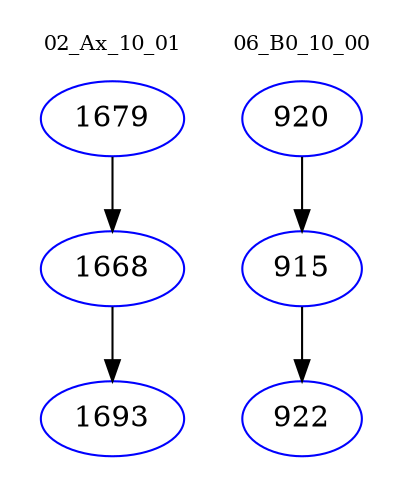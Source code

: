 digraph{
subgraph cluster_0 {
color = white
label = "02_Ax_10_01";
fontsize=10;
T0_1679 [label="1679", color="blue"]
T0_1679 -> T0_1668 [color="black"]
T0_1668 [label="1668", color="blue"]
T0_1668 -> T0_1693 [color="black"]
T0_1693 [label="1693", color="blue"]
}
subgraph cluster_1 {
color = white
label = "06_B0_10_00";
fontsize=10;
T1_920 [label="920", color="blue"]
T1_920 -> T1_915 [color="black"]
T1_915 [label="915", color="blue"]
T1_915 -> T1_922 [color="black"]
T1_922 [label="922", color="blue"]
}
}
